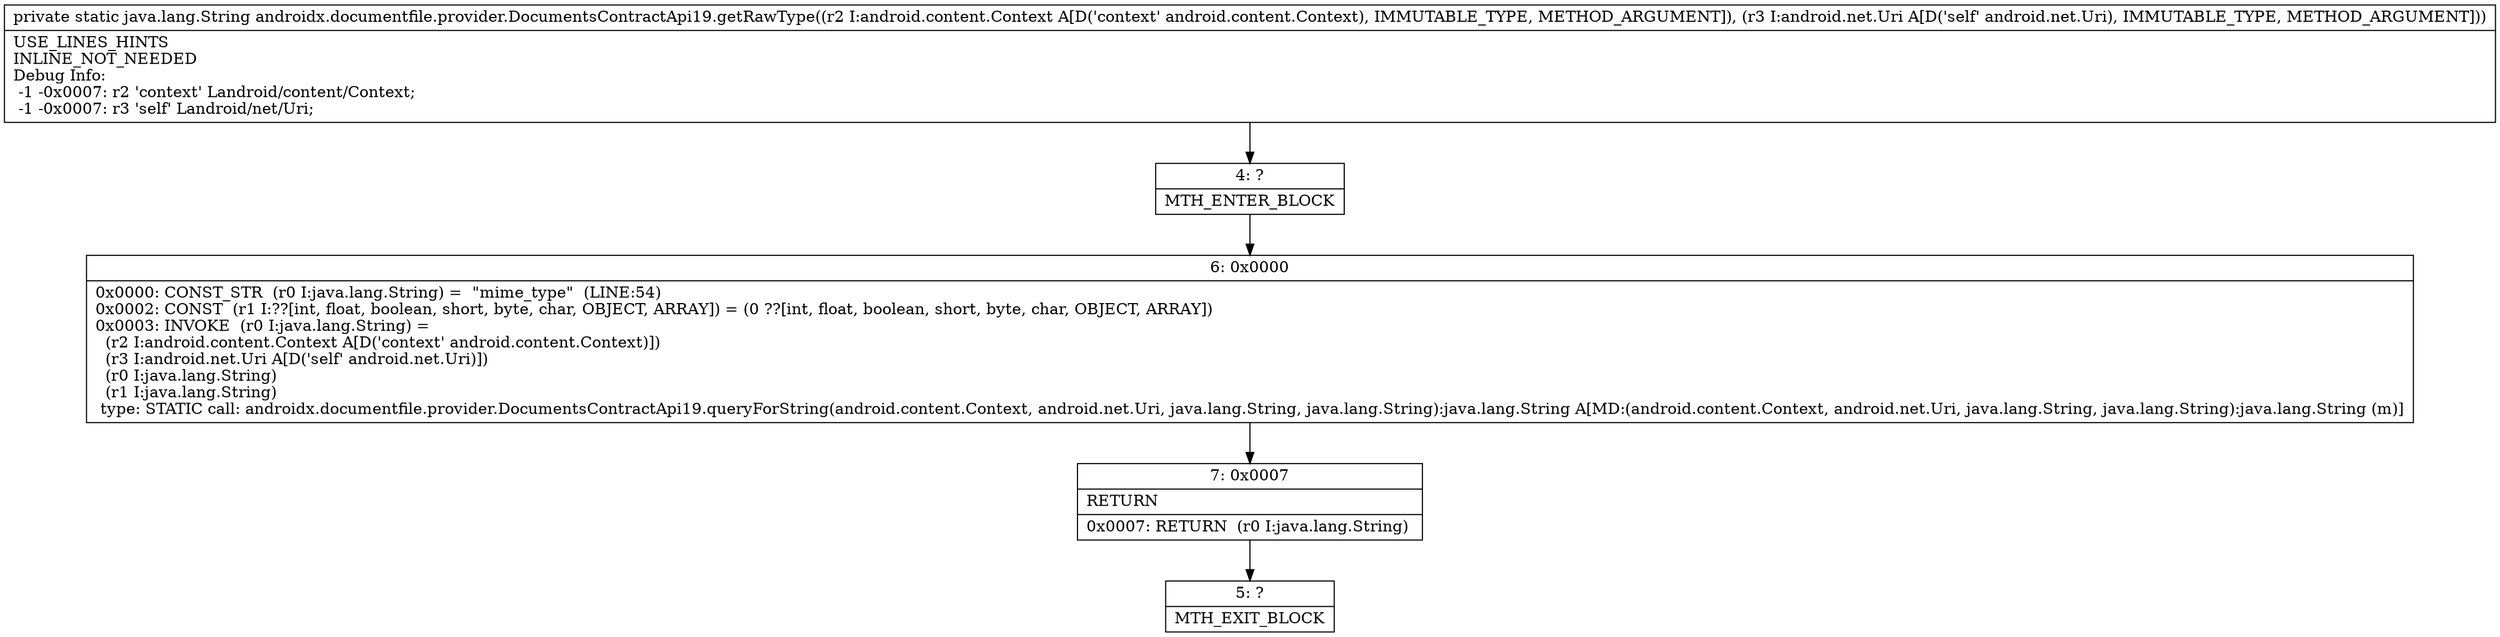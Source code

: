 digraph "CFG forandroidx.documentfile.provider.DocumentsContractApi19.getRawType(Landroid\/content\/Context;Landroid\/net\/Uri;)Ljava\/lang\/String;" {
Node_4 [shape=record,label="{4\:\ ?|MTH_ENTER_BLOCK\l}"];
Node_6 [shape=record,label="{6\:\ 0x0000|0x0000: CONST_STR  (r0 I:java.lang.String) =  \"mime_type\"  (LINE:54)\l0x0002: CONST  (r1 I:??[int, float, boolean, short, byte, char, OBJECT, ARRAY]) = (0 ??[int, float, boolean, short, byte, char, OBJECT, ARRAY]) \l0x0003: INVOKE  (r0 I:java.lang.String) = \l  (r2 I:android.content.Context A[D('context' android.content.Context)])\l  (r3 I:android.net.Uri A[D('self' android.net.Uri)])\l  (r0 I:java.lang.String)\l  (r1 I:java.lang.String)\l type: STATIC call: androidx.documentfile.provider.DocumentsContractApi19.queryForString(android.content.Context, android.net.Uri, java.lang.String, java.lang.String):java.lang.String A[MD:(android.content.Context, android.net.Uri, java.lang.String, java.lang.String):java.lang.String (m)]\l}"];
Node_7 [shape=record,label="{7\:\ 0x0007|RETURN\l|0x0007: RETURN  (r0 I:java.lang.String) \l}"];
Node_5 [shape=record,label="{5\:\ ?|MTH_EXIT_BLOCK\l}"];
MethodNode[shape=record,label="{private static java.lang.String androidx.documentfile.provider.DocumentsContractApi19.getRawType((r2 I:android.content.Context A[D('context' android.content.Context), IMMUTABLE_TYPE, METHOD_ARGUMENT]), (r3 I:android.net.Uri A[D('self' android.net.Uri), IMMUTABLE_TYPE, METHOD_ARGUMENT]))  | USE_LINES_HINTS\lINLINE_NOT_NEEDED\lDebug Info:\l  \-1 \-0x0007: r2 'context' Landroid\/content\/Context;\l  \-1 \-0x0007: r3 'self' Landroid\/net\/Uri;\l}"];
MethodNode -> Node_4;Node_4 -> Node_6;
Node_6 -> Node_7;
Node_7 -> Node_5;
}

